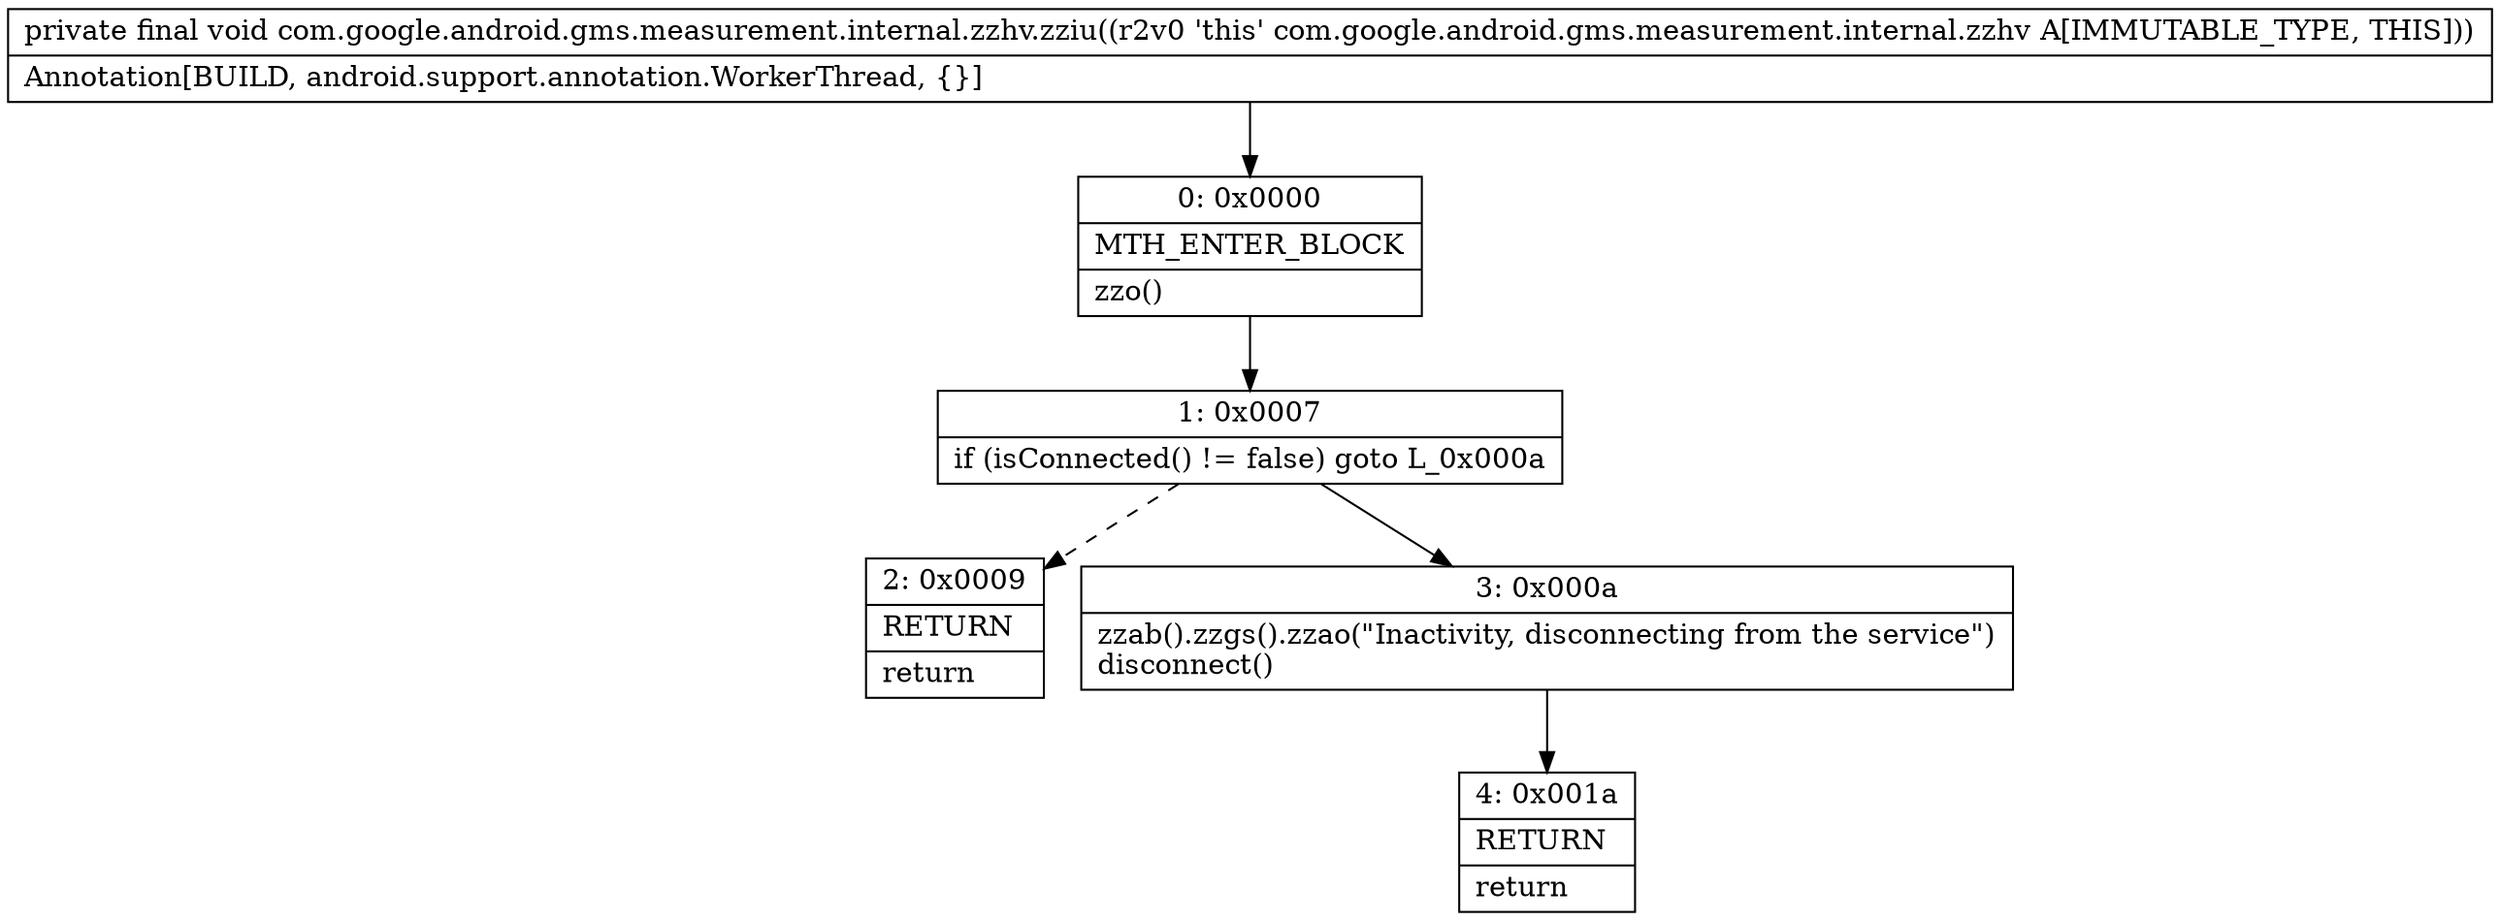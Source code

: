 digraph "CFG forcom.google.android.gms.measurement.internal.zzhv.zziu()V" {
Node_0 [shape=record,label="{0\:\ 0x0000|MTH_ENTER_BLOCK\l|zzo()\l}"];
Node_1 [shape=record,label="{1\:\ 0x0007|if (isConnected() != false) goto L_0x000a\l}"];
Node_2 [shape=record,label="{2\:\ 0x0009|RETURN\l|return\l}"];
Node_3 [shape=record,label="{3\:\ 0x000a|zzab().zzgs().zzao(\"Inactivity, disconnecting from the service\")\ldisconnect()\l}"];
Node_4 [shape=record,label="{4\:\ 0x001a|RETURN\l|return\l}"];
MethodNode[shape=record,label="{private final void com.google.android.gms.measurement.internal.zzhv.zziu((r2v0 'this' com.google.android.gms.measurement.internal.zzhv A[IMMUTABLE_TYPE, THIS]))  | Annotation[BUILD, android.support.annotation.WorkerThread, \{\}]\l}"];
MethodNode -> Node_0;
Node_0 -> Node_1;
Node_1 -> Node_2[style=dashed];
Node_1 -> Node_3;
Node_3 -> Node_4;
}

